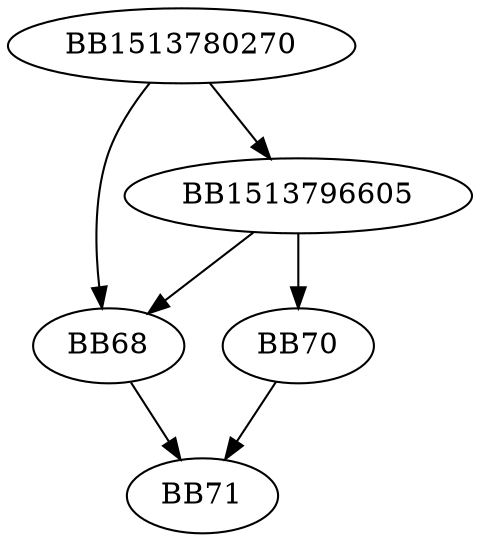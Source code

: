 digraph G{
	BB1513780270->BB68;
	BB1513780270->BB1513796605;
	BB1513796605->BB68;
	BB1513796605->BB70;
	BB68->BB71;
	BB70->BB71;
}
